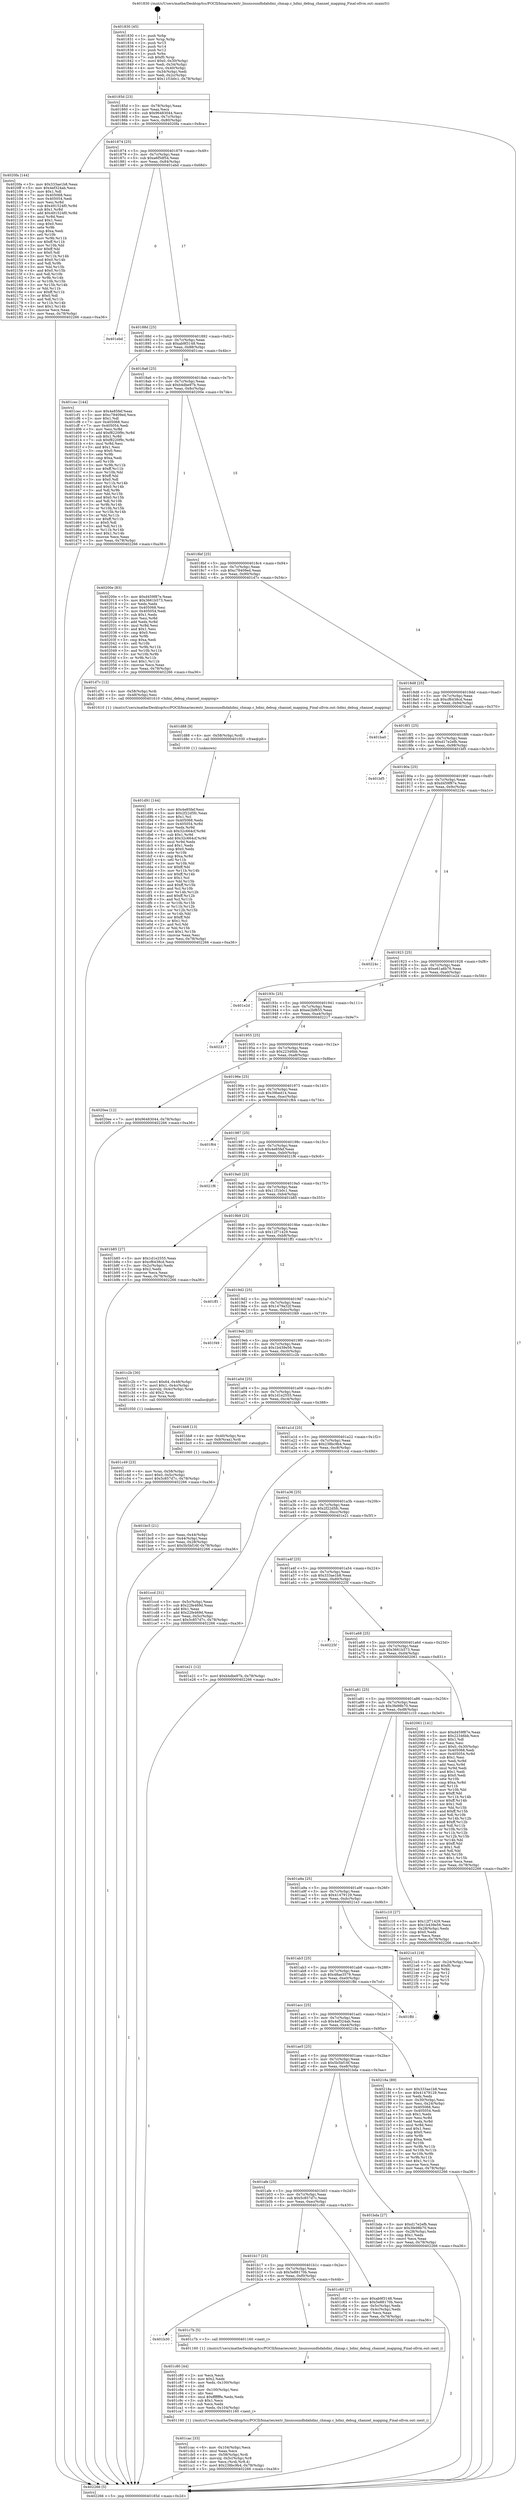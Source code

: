 digraph "0x401830" {
  label = "0x401830 (/mnt/c/Users/mathe/Desktop/tcc/POCII/binaries/extr_linuxsoundhdahdmi_chmap.c_hdmi_debug_channel_mapping_Final-ollvm.out::main(0))"
  labelloc = "t"
  node[shape=record]

  Entry [label="",width=0.3,height=0.3,shape=circle,fillcolor=black,style=filled]
  "0x40185d" [label="{
     0x40185d [23]\l
     | [instrs]\l
     &nbsp;&nbsp;0x40185d \<+3\>: mov -0x78(%rbp),%eax\l
     &nbsp;&nbsp;0x401860 \<+2\>: mov %eax,%ecx\l
     &nbsp;&nbsp;0x401862 \<+6\>: sub $0x96483044,%ecx\l
     &nbsp;&nbsp;0x401868 \<+3\>: mov %eax,-0x7c(%rbp)\l
     &nbsp;&nbsp;0x40186b \<+3\>: mov %ecx,-0x80(%rbp)\l
     &nbsp;&nbsp;0x40186e \<+6\>: je 00000000004020fa \<main+0x8ca\>\l
  }"]
  "0x4020fa" [label="{
     0x4020fa [144]\l
     | [instrs]\l
     &nbsp;&nbsp;0x4020fa \<+5\>: mov $0x333ae1b8,%eax\l
     &nbsp;&nbsp;0x4020ff \<+5\>: mov $0x4ef324ab,%ecx\l
     &nbsp;&nbsp;0x402104 \<+2\>: mov $0x1,%dl\l
     &nbsp;&nbsp;0x402106 \<+7\>: mov 0x405068,%esi\l
     &nbsp;&nbsp;0x40210d \<+7\>: mov 0x405054,%edi\l
     &nbsp;&nbsp;0x402114 \<+3\>: mov %esi,%r8d\l
     &nbsp;&nbsp;0x402117 \<+7\>: sub $0x491524f0,%r8d\l
     &nbsp;&nbsp;0x40211e \<+4\>: sub $0x1,%r8d\l
     &nbsp;&nbsp;0x402122 \<+7\>: add $0x491524f0,%r8d\l
     &nbsp;&nbsp;0x402129 \<+4\>: imul %r8d,%esi\l
     &nbsp;&nbsp;0x40212d \<+3\>: and $0x1,%esi\l
     &nbsp;&nbsp;0x402130 \<+3\>: cmp $0x0,%esi\l
     &nbsp;&nbsp;0x402133 \<+4\>: sete %r9b\l
     &nbsp;&nbsp;0x402137 \<+3\>: cmp $0xa,%edi\l
     &nbsp;&nbsp;0x40213a \<+4\>: setl %r10b\l
     &nbsp;&nbsp;0x40213e \<+3\>: mov %r9b,%r11b\l
     &nbsp;&nbsp;0x402141 \<+4\>: xor $0xff,%r11b\l
     &nbsp;&nbsp;0x402145 \<+3\>: mov %r10b,%bl\l
     &nbsp;&nbsp;0x402148 \<+3\>: xor $0xff,%bl\l
     &nbsp;&nbsp;0x40214b \<+3\>: xor $0x0,%dl\l
     &nbsp;&nbsp;0x40214e \<+3\>: mov %r11b,%r14b\l
     &nbsp;&nbsp;0x402151 \<+4\>: and $0x0,%r14b\l
     &nbsp;&nbsp;0x402155 \<+3\>: and %dl,%r9b\l
     &nbsp;&nbsp;0x402158 \<+3\>: mov %bl,%r15b\l
     &nbsp;&nbsp;0x40215b \<+4\>: and $0x0,%r15b\l
     &nbsp;&nbsp;0x40215f \<+3\>: and %dl,%r10b\l
     &nbsp;&nbsp;0x402162 \<+3\>: or %r9b,%r14b\l
     &nbsp;&nbsp;0x402165 \<+3\>: or %r10b,%r15b\l
     &nbsp;&nbsp;0x402168 \<+3\>: xor %r15b,%r14b\l
     &nbsp;&nbsp;0x40216b \<+3\>: or %bl,%r11b\l
     &nbsp;&nbsp;0x40216e \<+4\>: xor $0xff,%r11b\l
     &nbsp;&nbsp;0x402172 \<+3\>: or $0x0,%dl\l
     &nbsp;&nbsp;0x402175 \<+3\>: and %dl,%r11b\l
     &nbsp;&nbsp;0x402178 \<+3\>: or %r11b,%r14b\l
     &nbsp;&nbsp;0x40217b \<+4\>: test $0x1,%r14b\l
     &nbsp;&nbsp;0x40217f \<+3\>: cmovne %ecx,%eax\l
     &nbsp;&nbsp;0x402182 \<+3\>: mov %eax,-0x78(%rbp)\l
     &nbsp;&nbsp;0x402185 \<+5\>: jmp 0000000000402266 \<main+0xa36\>\l
  }"]
  "0x401874" [label="{
     0x401874 [25]\l
     | [instrs]\l
     &nbsp;&nbsp;0x401874 \<+5\>: jmp 0000000000401879 \<main+0x49\>\l
     &nbsp;&nbsp;0x401879 \<+3\>: mov -0x7c(%rbp),%eax\l
     &nbsp;&nbsp;0x40187c \<+5\>: sub $0xa6f5df54,%eax\l
     &nbsp;&nbsp;0x401881 \<+6\>: mov %eax,-0x84(%rbp)\l
     &nbsp;&nbsp;0x401887 \<+6\>: je 0000000000401ebd \<main+0x68d\>\l
  }"]
  Exit [label="",width=0.3,height=0.3,shape=circle,fillcolor=black,style=filled,peripheries=2]
  "0x401ebd" [label="{
     0x401ebd\l
  }", style=dashed]
  "0x40188d" [label="{
     0x40188d [25]\l
     | [instrs]\l
     &nbsp;&nbsp;0x40188d \<+5\>: jmp 0000000000401892 \<main+0x62\>\l
     &nbsp;&nbsp;0x401892 \<+3\>: mov -0x7c(%rbp),%eax\l
     &nbsp;&nbsp;0x401895 \<+5\>: sub $0xab9f3148,%eax\l
     &nbsp;&nbsp;0x40189a \<+6\>: mov %eax,-0x88(%rbp)\l
     &nbsp;&nbsp;0x4018a0 \<+6\>: je 0000000000401cec \<main+0x4bc\>\l
  }"]
  "0x401d91" [label="{
     0x401d91 [144]\l
     | [instrs]\l
     &nbsp;&nbsp;0x401d91 \<+5\>: mov $0x4e85fef,%esi\l
     &nbsp;&nbsp;0x401d96 \<+5\>: mov $0x2f22d5fc,%eax\l
     &nbsp;&nbsp;0x401d9b \<+2\>: mov $0x1,%cl\l
     &nbsp;&nbsp;0x401d9d \<+7\>: mov 0x405068,%edx\l
     &nbsp;&nbsp;0x401da4 \<+8\>: mov 0x405054,%r8d\l
     &nbsp;&nbsp;0x401dac \<+3\>: mov %edx,%r9d\l
     &nbsp;&nbsp;0x401daf \<+7\>: sub $0x32c664cf,%r9d\l
     &nbsp;&nbsp;0x401db6 \<+4\>: sub $0x1,%r9d\l
     &nbsp;&nbsp;0x401dba \<+7\>: add $0x32c664cf,%r9d\l
     &nbsp;&nbsp;0x401dc1 \<+4\>: imul %r9d,%edx\l
     &nbsp;&nbsp;0x401dc5 \<+3\>: and $0x1,%edx\l
     &nbsp;&nbsp;0x401dc8 \<+3\>: cmp $0x0,%edx\l
     &nbsp;&nbsp;0x401dcb \<+4\>: sete %r10b\l
     &nbsp;&nbsp;0x401dcf \<+4\>: cmp $0xa,%r8d\l
     &nbsp;&nbsp;0x401dd3 \<+4\>: setl %r11b\l
     &nbsp;&nbsp;0x401dd7 \<+3\>: mov %r10b,%bl\l
     &nbsp;&nbsp;0x401dda \<+3\>: xor $0xff,%bl\l
     &nbsp;&nbsp;0x401ddd \<+3\>: mov %r11b,%r14b\l
     &nbsp;&nbsp;0x401de0 \<+4\>: xor $0xff,%r14b\l
     &nbsp;&nbsp;0x401de4 \<+3\>: xor $0x1,%cl\l
     &nbsp;&nbsp;0x401de7 \<+3\>: mov %bl,%r15b\l
     &nbsp;&nbsp;0x401dea \<+4\>: and $0xff,%r15b\l
     &nbsp;&nbsp;0x401dee \<+3\>: and %cl,%r10b\l
     &nbsp;&nbsp;0x401df1 \<+3\>: mov %r14b,%r12b\l
     &nbsp;&nbsp;0x401df4 \<+4\>: and $0xff,%r12b\l
     &nbsp;&nbsp;0x401df8 \<+3\>: and %cl,%r11b\l
     &nbsp;&nbsp;0x401dfb \<+3\>: or %r10b,%r15b\l
     &nbsp;&nbsp;0x401dfe \<+3\>: or %r11b,%r12b\l
     &nbsp;&nbsp;0x401e01 \<+3\>: xor %r12b,%r15b\l
     &nbsp;&nbsp;0x401e04 \<+3\>: or %r14b,%bl\l
     &nbsp;&nbsp;0x401e07 \<+3\>: xor $0xff,%bl\l
     &nbsp;&nbsp;0x401e0a \<+3\>: or $0x1,%cl\l
     &nbsp;&nbsp;0x401e0d \<+2\>: and %cl,%bl\l
     &nbsp;&nbsp;0x401e0f \<+3\>: or %bl,%r15b\l
     &nbsp;&nbsp;0x401e12 \<+4\>: test $0x1,%r15b\l
     &nbsp;&nbsp;0x401e16 \<+3\>: cmovne %eax,%esi\l
     &nbsp;&nbsp;0x401e19 \<+3\>: mov %esi,-0x78(%rbp)\l
     &nbsp;&nbsp;0x401e1c \<+5\>: jmp 0000000000402266 \<main+0xa36\>\l
  }"]
  "0x401cec" [label="{
     0x401cec [144]\l
     | [instrs]\l
     &nbsp;&nbsp;0x401cec \<+5\>: mov $0x4e85fef,%eax\l
     &nbsp;&nbsp;0x401cf1 \<+5\>: mov $0xc78409ed,%ecx\l
     &nbsp;&nbsp;0x401cf6 \<+2\>: mov $0x1,%dl\l
     &nbsp;&nbsp;0x401cf8 \<+7\>: mov 0x405068,%esi\l
     &nbsp;&nbsp;0x401cff \<+7\>: mov 0x405054,%edi\l
     &nbsp;&nbsp;0x401d06 \<+3\>: mov %esi,%r8d\l
     &nbsp;&nbsp;0x401d09 \<+7\>: add $0xf8220f9c,%r8d\l
     &nbsp;&nbsp;0x401d10 \<+4\>: sub $0x1,%r8d\l
     &nbsp;&nbsp;0x401d14 \<+7\>: sub $0xf8220f9c,%r8d\l
     &nbsp;&nbsp;0x401d1b \<+4\>: imul %r8d,%esi\l
     &nbsp;&nbsp;0x401d1f \<+3\>: and $0x1,%esi\l
     &nbsp;&nbsp;0x401d22 \<+3\>: cmp $0x0,%esi\l
     &nbsp;&nbsp;0x401d25 \<+4\>: sete %r9b\l
     &nbsp;&nbsp;0x401d29 \<+3\>: cmp $0xa,%edi\l
     &nbsp;&nbsp;0x401d2c \<+4\>: setl %r10b\l
     &nbsp;&nbsp;0x401d30 \<+3\>: mov %r9b,%r11b\l
     &nbsp;&nbsp;0x401d33 \<+4\>: xor $0xff,%r11b\l
     &nbsp;&nbsp;0x401d37 \<+3\>: mov %r10b,%bl\l
     &nbsp;&nbsp;0x401d3a \<+3\>: xor $0xff,%bl\l
     &nbsp;&nbsp;0x401d3d \<+3\>: xor $0x0,%dl\l
     &nbsp;&nbsp;0x401d40 \<+3\>: mov %r11b,%r14b\l
     &nbsp;&nbsp;0x401d43 \<+4\>: and $0x0,%r14b\l
     &nbsp;&nbsp;0x401d47 \<+3\>: and %dl,%r9b\l
     &nbsp;&nbsp;0x401d4a \<+3\>: mov %bl,%r15b\l
     &nbsp;&nbsp;0x401d4d \<+4\>: and $0x0,%r15b\l
     &nbsp;&nbsp;0x401d51 \<+3\>: and %dl,%r10b\l
     &nbsp;&nbsp;0x401d54 \<+3\>: or %r9b,%r14b\l
     &nbsp;&nbsp;0x401d57 \<+3\>: or %r10b,%r15b\l
     &nbsp;&nbsp;0x401d5a \<+3\>: xor %r15b,%r14b\l
     &nbsp;&nbsp;0x401d5d \<+3\>: or %bl,%r11b\l
     &nbsp;&nbsp;0x401d60 \<+4\>: xor $0xff,%r11b\l
     &nbsp;&nbsp;0x401d64 \<+3\>: or $0x0,%dl\l
     &nbsp;&nbsp;0x401d67 \<+3\>: and %dl,%r11b\l
     &nbsp;&nbsp;0x401d6a \<+3\>: or %r11b,%r14b\l
     &nbsp;&nbsp;0x401d6d \<+4\>: test $0x1,%r14b\l
     &nbsp;&nbsp;0x401d71 \<+3\>: cmovne %ecx,%eax\l
     &nbsp;&nbsp;0x401d74 \<+3\>: mov %eax,-0x78(%rbp)\l
     &nbsp;&nbsp;0x401d77 \<+5\>: jmp 0000000000402266 \<main+0xa36\>\l
  }"]
  "0x4018a6" [label="{
     0x4018a6 [25]\l
     | [instrs]\l
     &nbsp;&nbsp;0x4018a6 \<+5\>: jmp 00000000004018ab \<main+0x7b\>\l
     &nbsp;&nbsp;0x4018ab \<+3\>: mov -0x7c(%rbp),%eax\l
     &nbsp;&nbsp;0x4018ae \<+5\>: sub $0xb4dbe97b,%eax\l
     &nbsp;&nbsp;0x4018b3 \<+6\>: mov %eax,-0x8c(%rbp)\l
     &nbsp;&nbsp;0x4018b9 \<+6\>: je 000000000040200e \<main+0x7de\>\l
  }"]
  "0x401d88" [label="{
     0x401d88 [9]\l
     | [instrs]\l
     &nbsp;&nbsp;0x401d88 \<+4\>: mov -0x58(%rbp),%rdi\l
     &nbsp;&nbsp;0x401d8c \<+5\>: call 0000000000401030 \<free@plt\>\l
     | [calls]\l
     &nbsp;&nbsp;0x401030 \{1\} (unknown)\l
  }"]
  "0x40200e" [label="{
     0x40200e [83]\l
     | [instrs]\l
     &nbsp;&nbsp;0x40200e \<+5\>: mov $0xd459f87e,%eax\l
     &nbsp;&nbsp;0x402013 \<+5\>: mov $0x3661b573,%ecx\l
     &nbsp;&nbsp;0x402018 \<+2\>: xor %edx,%edx\l
     &nbsp;&nbsp;0x40201a \<+7\>: mov 0x405068,%esi\l
     &nbsp;&nbsp;0x402021 \<+7\>: mov 0x405054,%edi\l
     &nbsp;&nbsp;0x402028 \<+3\>: sub $0x1,%edx\l
     &nbsp;&nbsp;0x40202b \<+3\>: mov %esi,%r8d\l
     &nbsp;&nbsp;0x40202e \<+3\>: add %edx,%r8d\l
     &nbsp;&nbsp;0x402031 \<+4\>: imul %r8d,%esi\l
     &nbsp;&nbsp;0x402035 \<+3\>: and $0x1,%esi\l
     &nbsp;&nbsp;0x402038 \<+3\>: cmp $0x0,%esi\l
     &nbsp;&nbsp;0x40203b \<+4\>: sete %r9b\l
     &nbsp;&nbsp;0x40203f \<+3\>: cmp $0xa,%edi\l
     &nbsp;&nbsp;0x402042 \<+4\>: setl %r10b\l
     &nbsp;&nbsp;0x402046 \<+3\>: mov %r9b,%r11b\l
     &nbsp;&nbsp;0x402049 \<+3\>: and %r10b,%r11b\l
     &nbsp;&nbsp;0x40204c \<+3\>: xor %r10b,%r9b\l
     &nbsp;&nbsp;0x40204f \<+3\>: or %r9b,%r11b\l
     &nbsp;&nbsp;0x402052 \<+4\>: test $0x1,%r11b\l
     &nbsp;&nbsp;0x402056 \<+3\>: cmovne %ecx,%eax\l
     &nbsp;&nbsp;0x402059 \<+3\>: mov %eax,-0x78(%rbp)\l
     &nbsp;&nbsp;0x40205c \<+5\>: jmp 0000000000402266 \<main+0xa36\>\l
  }"]
  "0x4018bf" [label="{
     0x4018bf [25]\l
     | [instrs]\l
     &nbsp;&nbsp;0x4018bf \<+5\>: jmp 00000000004018c4 \<main+0x94\>\l
     &nbsp;&nbsp;0x4018c4 \<+3\>: mov -0x7c(%rbp),%eax\l
     &nbsp;&nbsp;0x4018c7 \<+5\>: sub $0xc78409ed,%eax\l
     &nbsp;&nbsp;0x4018cc \<+6\>: mov %eax,-0x90(%rbp)\l
     &nbsp;&nbsp;0x4018d2 \<+6\>: je 0000000000401d7c \<main+0x54c\>\l
  }"]
  "0x401cac" [label="{
     0x401cac [33]\l
     | [instrs]\l
     &nbsp;&nbsp;0x401cac \<+6\>: mov -0x104(%rbp),%ecx\l
     &nbsp;&nbsp;0x401cb2 \<+3\>: imul %eax,%ecx\l
     &nbsp;&nbsp;0x401cb5 \<+4\>: mov -0x58(%rbp),%rdi\l
     &nbsp;&nbsp;0x401cb9 \<+4\>: movslq -0x5c(%rbp),%r8\l
     &nbsp;&nbsp;0x401cbd \<+4\>: mov %ecx,(%rdi,%r8,4)\l
     &nbsp;&nbsp;0x401cc1 \<+7\>: movl $0x238bc9b4,-0x78(%rbp)\l
     &nbsp;&nbsp;0x401cc8 \<+5\>: jmp 0000000000402266 \<main+0xa36\>\l
  }"]
  "0x401d7c" [label="{
     0x401d7c [12]\l
     | [instrs]\l
     &nbsp;&nbsp;0x401d7c \<+4\>: mov -0x58(%rbp),%rdi\l
     &nbsp;&nbsp;0x401d80 \<+3\>: mov -0x48(%rbp),%esi\l
     &nbsp;&nbsp;0x401d83 \<+5\>: call 0000000000401610 \<hdmi_debug_channel_mapping\>\l
     | [calls]\l
     &nbsp;&nbsp;0x401610 \{1\} (/mnt/c/Users/mathe/Desktop/tcc/POCII/binaries/extr_linuxsoundhdahdmi_chmap.c_hdmi_debug_channel_mapping_Final-ollvm.out::hdmi_debug_channel_mapping)\l
  }"]
  "0x4018d8" [label="{
     0x4018d8 [25]\l
     | [instrs]\l
     &nbsp;&nbsp;0x4018d8 \<+5\>: jmp 00000000004018dd \<main+0xad\>\l
     &nbsp;&nbsp;0x4018dd \<+3\>: mov -0x7c(%rbp),%eax\l
     &nbsp;&nbsp;0x4018e0 \<+5\>: sub $0xcf6438cd,%eax\l
     &nbsp;&nbsp;0x4018e5 \<+6\>: mov %eax,-0x94(%rbp)\l
     &nbsp;&nbsp;0x4018eb \<+6\>: je 0000000000401ba0 \<main+0x370\>\l
  }"]
  "0x401c80" [label="{
     0x401c80 [44]\l
     | [instrs]\l
     &nbsp;&nbsp;0x401c80 \<+2\>: xor %ecx,%ecx\l
     &nbsp;&nbsp;0x401c82 \<+5\>: mov $0x2,%edx\l
     &nbsp;&nbsp;0x401c87 \<+6\>: mov %edx,-0x100(%rbp)\l
     &nbsp;&nbsp;0x401c8d \<+1\>: cltd\l
     &nbsp;&nbsp;0x401c8e \<+6\>: mov -0x100(%rbp),%esi\l
     &nbsp;&nbsp;0x401c94 \<+2\>: idiv %esi\l
     &nbsp;&nbsp;0x401c96 \<+6\>: imul $0xfffffffe,%edx,%edx\l
     &nbsp;&nbsp;0x401c9c \<+3\>: sub $0x1,%ecx\l
     &nbsp;&nbsp;0x401c9f \<+2\>: sub %ecx,%edx\l
     &nbsp;&nbsp;0x401ca1 \<+6\>: mov %edx,-0x104(%rbp)\l
     &nbsp;&nbsp;0x401ca7 \<+5\>: call 0000000000401160 \<next_i\>\l
     | [calls]\l
     &nbsp;&nbsp;0x401160 \{1\} (/mnt/c/Users/mathe/Desktop/tcc/POCII/binaries/extr_linuxsoundhdahdmi_chmap.c_hdmi_debug_channel_mapping_Final-ollvm.out::next_i)\l
  }"]
  "0x401ba0" [label="{
     0x401ba0\l
  }", style=dashed]
  "0x4018f1" [label="{
     0x4018f1 [25]\l
     | [instrs]\l
     &nbsp;&nbsp;0x4018f1 \<+5\>: jmp 00000000004018f6 \<main+0xc6\>\l
     &nbsp;&nbsp;0x4018f6 \<+3\>: mov -0x7c(%rbp),%eax\l
     &nbsp;&nbsp;0x4018f9 \<+5\>: sub $0xd17e2efb,%eax\l
     &nbsp;&nbsp;0x4018fe \<+6\>: mov %eax,-0x98(%rbp)\l
     &nbsp;&nbsp;0x401904 \<+6\>: je 0000000000401bf5 \<main+0x3c5\>\l
  }"]
  "0x401b30" [label="{
     0x401b30\l
  }", style=dashed]
  "0x401bf5" [label="{
     0x401bf5\l
  }", style=dashed]
  "0x40190a" [label="{
     0x40190a [25]\l
     | [instrs]\l
     &nbsp;&nbsp;0x40190a \<+5\>: jmp 000000000040190f \<main+0xdf\>\l
     &nbsp;&nbsp;0x40190f \<+3\>: mov -0x7c(%rbp),%eax\l
     &nbsp;&nbsp;0x401912 \<+5\>: sub $0xd459f87e,%eax\l
     &nbsp;&nbsp;0x401917 \<+6\>: mov %eax,-0x9c(%rbp)\l
     &nbsp;&nbsp;0x40191d \<+6\>: je 000000000040224c \<main+0xa1c\>\l
  }"]
  "0x401c7b" [label="{
     0x401c7b [5]\l
     | [instrs]\l
     &nbsp;&nbsp;0x401c7b \<+5\>: call 0000000000401160 \<next_i\>\l
     | [calls]\l
     &nbsp;&nbsp;0x401160 \{1\} (/mnt/c/Users/mathe/Desktop/tcc/POCII/binaries/extr_linuxsoundhdahdmi_chmap.c_hdmi_debug_channel_mapping_Final-ollvm.out::next_i)\l
  }"]
  "0x40224c" [label="{
     0x40224c\l
  }", style=dashed]
  "0x401923" [label="{
     0x401923 [25]\l
     | [instrs]\l
     &nbsp;&nbsp;0x401923 \<+5\>: jmp 0000000000401928 \<main+0xf8\>\l
     &nbsp;&nbsp;0x401928 \<+3\>: mov -0x7c(%rbp),%eax\l
     &nbsp;&nbsp;0x40192b \<+5\>: sub $0xe61a6b76,%eax\l
     &nbsp;&nbsp;0x401930 \<+6\>: mov %eax,-0xa0(%rbp)\l
     &nbsp;&nbsp;0x401936 \<+6\>: je 0000000000401e2d \<main+0x5fd\>\l
  }"]
  "0x401b17" [label="{
     0x401b17 [25]\l
     | [instrs]\l
     &nbsp;&nbsp;0x401b17 \<+5\>: jmp 0000000000401b1c \<main+0x2ec\>\l
     &nbsp;&nbsp;0x401b1c \<+3\>: mov -0x7c(%rbp),%eax\l
     &nbsp;&nbsp;0x401b1f \<+5\>: sub $0x5e88170b,%eax\l
     &nbsp;&nbsp;0x401b24 \<+6\>: mov %eax,-0xf0(%rbp)\l
     &nbsp;&nbsp;0x401b2a \<+6\>: je 0000000000401c7b \<main+0x44b\>\l
  }"]
  "0x401e2d" [label="{
     0x401e2d\l
  }", style=dashed]
  "0x40193c" [label="{
     0x40193c [25]\l
     | [instrs]\l
     &nbsp;&nbsp;0x40193c \<+5\>: jmp 0000000000401941 \<main+0x111\>\l
     &nbsp;&nbsp;0x401941 \<+3\>: mov -0x7c(%rbp),%eax\l
     &nbsp;&nbsp;0x401944 \<+5\>: sub $0xee2bf655,%eax\l
     &nbsp;&nbsp;0x401949 \<+6\>: mov %eax,-0xa4(%rbp)\l
     &nbsp;&nbsp;0x40194f \<+6\>: je 0000000000402217 \<main+0x9e7\>\l
  }"]
  "0x401c60" [label="{
     0x401c60 [27]\l
     | [instrs]\l
     &nbsp;&nbsp;0x401c60 \<+5\>: mov $0xab9f3148,%eax\l
     &nbsp;&nbsp;0x401c65 \<+5\>: mov $0x5e88170b,%ecx\l
     &nbsp;&nbsp;0x401c6a \<+3\>: mov -0x5c(%rbp),%edx\l
     &nbsp;&nbsp;0x401c6d \<+3\>: cmp -0x4c(%rbp),%edx\l
     &nbsp;&nbsp;0x401c70 \<+3\>: cmovl %ecx,%eax\l
     &nbsp;&nbsp;0x401c73 \<+3\>: mov %eax,-0x78(%rbp)\l
     &nbsp;&nbsp;0x401c76 \<+5\>: jmp 0000000000402266 \<main+0xa36\>\l
  }"]
  "0x402217" [label="{
     0x402217\l
  }", style=dashed]
  "0x401955" [label="{
     0x401955 [25]\l
     | [instrs]\l
     &nbsp;&nbsp;0x401955 \<+5\>: jmp 000000000040195a \<main+0x12a\>\l
     &nbsp;&nbsp;0x40195a \<+3\>: mov -0x7c(%rbp),%eax\l
     &nbsp;&nbsp;0x40195d \<+5\>: sub $0x22346bb,%eax\l
     &nbsp;&nbsp;0x401962 \<+6\>: mov %eax,-0xa8(%rbp)\l
     &nbsp;&nbsp;0x401968 \<+6\>: je 00000000004020ee \<main+0x8be\>\l
  }"]
  "0x401c49" [label="{
     0x401c49 [23]\l
     | [instrs]\l
     &nbsp;&nbsp;0x401c49 \<+4\>: mov %rax,-0x58(%rbp)\l
     &nbsp;&nbsp;0x401c4d \<+7\>: movl $0x0,-0x5c(%rbp)\l
     &nbsp;&nbsp;0x401c54 \<+7\>: movl $0x5c857d7c,-0x78(%rbp)\l
     &nbsp;&nbsp;0x401c5b \<+5\>: jmp 0000000000402266 \<main+0xa36\>\l
  }"]
  "0x4020ee" [label="{
     0x4020ee [12]\l
     | [instrs]\l
     &nbsp;&nbsp;0x4020ee \<+7\>: movl $0x96483044,-0x78(%rbp)\l
     &nbsp;&nbsp;0x4020f5 \<+5\>: jmp 0000000000402266 \<main+0xa36\>\l
  }"]
  "0x40196e" [label="{
     0x40196e [25]\l
     | [instrs]\l
     &nbsp;&nbsp;0x40196e \<+5\>: jmp 0000000000401973 \<main+0x143\>\l
     &nbsp;&nbsp;0x401973 \<+3\>: mov -0x7c(%rbp),%eax\l
     &nbsp;&nbsp;0x401976 \<+5\>: sub $0x39bed14,%eax\l
     &nbsp;&nbsp;0x40197b \<+6\>: mov %eax,-0xac(%rbp)\l
     &nbsp;&nbsp;0x401981 \<+6\>: je 0000000000401f64 \<main+0x734\>\l
  }"]
  "0x401afe" [label="{
     0x401afe [25]\l
     | [instrs]\l
     &nbsp;&nbsp;0x401afe \<+5\>: jmp 0000000000401b03 \<main+0x2d3\>\l
     &nbsp;&nbsp;0x401b03 \<+3\>: mov -0x7c(%rbp),%eax\l
     &nbsp;&nbsp;0x401b06 \<+5\>: sub $0x5c857d7c,%eax\l
     &nbsp;&nbsp;0x401b0b \<+6\>: mov %eax,-0xec(%rbp)\l
     &nbsp;&nbsp;0x401b11 \<+6\>: je 0000000000401c60 \<main+0x430\>\l
  }"]
  "0x401f64" [label="{
     0x401f64\l
  }", style=dashed]
  "0x401987" [label="{
     0x401987 [25]\l
     | [instrs]\l
     &nbsp;&nbsp;0x401987 \<+5\>: jmp 000000000040198c \<main+0x15c\>\l
     &nbsp;&nbsp;0x40198c \<+3\>: mov -0x7c(%rbp),%eax\l
     &nbsp;&nbsp;0x40198f \<+5\>: sub $0x4e85fef,%eax\l
     &nbsp;&nbsp;0x401994 \<+6\>: mov %eax,-0xb0(%rbp)\l
     &nbsp;&nbsp;0x40199a \<+6\>: je 00000000004021f6 \<main+0x9c6\>\l
  }"]
  "0x401bda" [label="{
     0x401bda [27]\l
     | [instrs]\l
     &nbsp;&nbsp;0x401bda \<+5\>: mov $0xd17e2efb,%eax\l
     &nbsp;&nbsp;0x401bdf \<+5\>: mov $0x3fe98b70,%ecx\l
     &nbsp;&nbsp;0x401be4 \<+3\>: mov -0x28(%rbp),%edx\l
     &nbsp;&nbsp;0x401be7 \<+3\>: cmp $0x1,%edx\l
     &nbsp;&nbsp;0x401bea \<+3\>: cmovl %ecx,%eax\l
     &nbsp;&nbsp;0x401bed \<+3\>: mov %eax,-0x78(%rbp)\l
     &nbsp;&nbsp;0x401bf0 \<+5\>: jmp 0000000000402266 \<main+0xa36\>\l
  }"]
  "0x4021f6" [label="{
     0x4021f6\l
  }", style=dashed]
  "0x4019a0" [label="{
     0x4019a0 [25]\l
     | [instrs]\l
     &nbsp;&nbsp;0x4019a0 \<+5\>: jmp 00000000004019a5 \<main+0x175\>\l
     &nbsp;&nbsp;0x4019a5 \<+3\>: mov -0x7c(%rbp),%eax\l
     &nbsp;&nbsp;0x4019a8 \<+5\>: sub $0x11f1b0c1,%eax\l
     &nbsp;&nbsp;0x4019ad \<+6\>: mov %eax,-0xb4(%rbp)\l
     &nbsp;&nbsp;0x4019b3 \<+6\>: je 0000000000401b85 \<main+0x355\>\l
  }"]
  "0x401ae5" [label="{
     0x401ae5 [25]\l
     | [instrs]\l
     &nbsp;&nbsp;0x401ae5 \<+5\>: jmp 0000000000401aea \<main+0x2ba\>\l
     &nbsp;&nbsp;0x401aea \<+3\>: mov -0x7c(%rbp),%eax\l
     &nbsp;&nbsp;0x401aed \<+5\>: sub $0x5b5bf16f,%eax\l
     &nbsp;&nbsp;0x401af2 \<+6\>: mov %eax,-0xe8(%rbp)\l
     &nbsp;&nbsp;0x401af8 \<+6\>: je 0000000000401bda \<main+0x3aa\>\l
  }"]
  "0x401b85" [label="{
     0x401b85 [27]\l
     | [instrs]\l
     &nbsp;&nbsp;0x401b85 \<+5\>: mov $0x1d1e2555,%eax\l
     &nbsp;&nbsp;0x401b8a \<+5\>: mov $0xcf6438cd,%ecx\l
     &nbsp;&nbsp;0x401b8f \<+3\>: mov -0x2c(%rbp),%edx\l
     &nbsp;&nbsp;0x401b92 \<+3\>: cmp $0x2,%edx\l
     &nbsp;&nbsp;0x401b95 \<+3\>: cmovne %ecx,%eax\l
     &nbsp;&nbsp;0x401b98 \<+3\>: mov %eax,-0x78(%rbp)\l
     &nbsp;&nbsp;0x401b9b \<+5\>: jmp 0000000000402266 \<main+0xa36\>\l
  }"]
  "0x4019b9" [label="{
     0x4019b9 [25]\l
     | [instrs]\l
     &nbsp;&nbsp;0x4019b9 \<+5\>: jmp 00000000004019be \<main+0x18e\>\l
     &nbsp;&nbsp;0x4019be \<+3\>: mov -0x7c(%rbp),%eax\l
     &nbsp;&nbsp;0x4019c1 \<+5\>: sub $0x12f71429,%eax\l
     &nbsp;&nbsp;0x4019c6 \<+6\>: mov %eax,-0xb8(%rbp)\l
     &nbsp;&nbsp;0x4019cc \<+6\>: je 0000000000401ff1 \<main+0x7c1\>\l
  }"]
  "0x402266" [label="{
     0x402266 [5]\l
     | [instrs]\l
     &nbsp;&nbsp;0x402266 \<+5\>: jmp 000000000040185d \<main+0x2d\>\l
  }"]
  "0x401830" [label="{
     0x401830 [45]\l
     | [instrs]\l
     &nbsp;&nbsp;0x401830 \<+1\>: push %rbp\l
     &nbsp;&nbsp;0x401831 \<+3\>: mov %rsp,%rbp\l
     &nbsp;&nbsp;0x401834 \<+2\>: push %r15\l
     &nbsp;&nbsp;0x401836 \<+2\>: push %r14\l
     &nbsp;&nbsp;0x401838 \<+2\>: push %r12\l
     &nbsp;&nbsp;0x40183a \<+1\>: push %rbx\l
     &nbsp;&nbsp;0x40183b \<+7\>: sub $0xf0,%rsp\l
     &nbsp;&nbsp;0x401842 \<+7\>: movl $0x0,-0x30(%rbp)\l
     &nbsp;&nbsp;0x401849 \<+3\>: mov %edi,-0x34(%rbp)\l
     &nbsp;&nbsp;0x40184c \<+4\>: mov %rsi,-0x40(%rbp)\l
     &nbsp;&nbsp;0x401850 \<+3\>: mov -0x34(%rbp),%edi\l
     &nbsp;&nbsp;0x401853 \<+3\>: mov %edi,-0x2c(%rbp)\l
     &nbsp;&nbsp;0x401856 \<+7\>: movl $0x11f1b0c1,-0x78(%rbp)\l
  }"]
  "0x40218a" [label="{
     0x40218a [89]\l
     | [instrs]\l
     &nbsp;&nbsp;0x40218a \<+5\>: mov $0x333ae1b8,%eax\l
     &nbsp;&nbsp;0x40218f \<+5\>: mov $0x41479129,%ecx\l
     &nbsp;&nbsp;0x402194 \<+2\>: xor %edx,%edx\l
     &nbsp;&nbsp;0x402196 \<+3\>: mov -0x30(%rbp),%esi\l
     &nbsp;&nbsp;0x402199 \<+3\>: mov %esi,-0x24(%rbp)\l
     &nbsp;&nbsp;0x40219c \<+7\>: mov 0x405068,%esi\l
     &nbsp;&nbsp;0x4021a3 \<+7\>: mov 0x405054,%edi\l
     &nbsp;&nbsp;0x4021aa \<+3\>: sub $0x1,%edx\l
     &nbsp;&nbsp;0x4021ad \<+3\>: mov %esi,%r8d\l
     &nbsp;&nbsp;0x4021b0 \<+3\>: add %edx,%r8d\l
     &nbsp;&nbsp;0x4021b3 \<+4\>: imul %r8d,%esi\l
     &nbsp;&nbsp;0x4021b7 \<+3\>: and $0x1,%esi\l
     &nbsp;&nbsp;0x4021ba \<+3\>: cmp $0x0,%esi\l
     &nbsp;&nbsp;0x4021bd \<+4\>: sete %r9b\l
     &nbsp;&nbsp;0x4021c1 \<+3\>: cmp $0xa,%edi\l
     &nbsp;&nbsp;0x4021c4 \<+4\>: setl %r10b\l
     &nbsp;&nbsp;0x4021c8 \<+3\>: mov %r9b,%r11b\l
     &nbsp;&nbsp;0x4021cb \<+3\>: and %r10b,%r11b\l
     &nbsp;&nbsp;0x4021ce \<+3\>: xor %r10b,%r9b\l
     &nbsp;&nbsp;0x4021d1 \<+3\>: or %r9b,%r11b\l
     &nbsp;&nbsp;0x4021d4 \<+4\>: test $0x1,%r11b\l
     &nbsp;&nbsp;0x4021d8 \<+3\>: cmovne %ecx,%eax\l
     &nbsp;&nbsp;0x4021db \<+3\>: mov %eax,-0x78(%rbp)\l
     &nbsp;&nbsp;0x4021de \<+5\>: jmp 0000000000402266 \<main+0xa36\>\l
  }"]
  "0x401ff1" [label="{
     0x401ff1\l
  }", style=dashed]
  "0x4019d2" [label="{
     0x4019d2 [25]\l
     | [instrs]\l
     &nbsp;&nbsp;0x4019d2 \<+5\>: jmp 00000000004019d7 \<main+0x1a7\>\l
     &nbsp;&nbsp;0x4019d7 \<+3\>: mov -0x7c(%rbp),%eax\l
     &nbsp;&nbsp;0x4019da \<+5\>: sub $0x1479a32f,%eax\l
     &nbsp;&nbsp;0x4019df \<+6\>: mov %eax,-0xbc(%rbp)\l
     &nbsp;&nbsp;0x4019e5 \<+6\>: je 0000000000401f49 \<main+0x719\>\l
  }"]
  "0x401acc" [label="{
     0x401acc [25]\l
     | [instrs]\l
     &nbsp;&nbsp;0x401acc \<+5\>: jmp 0000000000401ad1 \<main+0x2a1\>\l
     &nbsp;&nbsp;0x401ad1 \<+3\>: mov -0x7c(%rbp),%eax\l
     &nbsp;&nbsp;0x401ad4 \<+5\>: sub $0x4ef324ab,%eax\l
     &nbsp;&nbsp;0x401ad9 \<+6\>: mov %eax,-0xe4(%rbp)\l
     &nbsp;&nbsp;0x401adf \<+6\>: je 000000000040218a \<main+0x95a\>\l
  }"]
  "0x401f49" [label="{
     0x401f49\l
  }", style=dashed]
  "0x4019eb" [label="{
     0x4019eb [25]\l
     | [instrs]\l
     &nbsp;&nbsp;0x4019eb \<+5\>: jmp 00000000004019f0 \<main+0x1c0\>\l
     &nbsp;&nbsp;0x4019f0 \<+3\>: mov -0x7c(%rbp),%eax\l
     &nbsp;&nbsp;0x4019f3 \<+5\>: sub $0x1b439e56,%eax\l
     &nbsp;&nbsp;0x4019f8 \<+6\>: mov %eax,-0xc0(%rbp)\l
     &nbsp;&nbsp;0x4019fe \<+6\>: je 0000000000401c2b \<main+0x3fb\>\l
  }"]
  "0x401ffd" [label="{
     0x401ffd\l
  }", style=dashed]
  "0x401c2b" [label="{
     0x401c2b [30]\l
     | [instrs]\l
     &nbsp;&nbsp;0x401c2b \<+7\>: movl $0x64,-0x48(%rbp)\l
     &nbsp;&nbsp;0x401c32 \<+7\>: movl $0x1,-0x4c(%rbp)\l
     &nbsp;&nbsp;0x401c39 \<+4\>: movslq -0x4c(%rbp),%rax\l
     &nbsp;&nbsp;0x401c3d \<+4\>: shl $0x2,%rax\l
     &nbsp;&nbsp;0x401c41 \<+3\>: mov %rax,%rdi\l
     &nbsp;&nbsp;0x401c44 \<+5\>: call 0000000000401050 \<malloc@plt\>\l
     | [calls]\l
     &nbsp;&nbsp;0x401050 \{1\} (unknown)\l
  }"]
  "0x401a04" [label="{
     0x401a04 [25]\l
     | [instrs]\l
     &nbsp;&nbsp;0x401a04 \<+5\>: jmp 0000000000401a09 \<main+0x1d9\>\l
     &nbsp;&nbsp;0x401a09 \<+3\>: mov -0x7c(%rbp),%eax\l
     &nbsp;&nbsp;0x401a0c \<+5\>: sub $0x1d1e2555,%eax\l
     &nbsp;&nbsp;0x401a11 \<+6\>: mov %eax,-0xc4(%rbp)\l
     &nbsp;&nbsp;0x401a17 \<+6\>: je 0000000000401bb8 \<main+0x388\>\l
  }"]
  "0x401ab3" [label="{
     0x401ab3 [25]\l
     | [instrs]\l
     &nbsp;&nbsp;0x401ab3 \<+5\>: jmp 0000000000401ab8 \<main+0x288\>\l
     &nbsp;&nbsp;0x401ab8 \<+3\>: mov -0x7c(%rbp),%eax\l
     &nbsp;&nbsp;0x401abb \<+5\>: sub $0x48ae3579,%eax\l
     &nbsp;&nbsp;0x401ac0 \<+6\>: mov %eax,-0xe0(%rbp)\l
     &nbsp;&nbsp;0x401ac6 \<+6\>: je 0000000000401ffd \<main+0x7cd\>\l
  }"]
  "0x401bb8" [label="{
     0x401bb8 [13]\l
     | [instrs]\l
     &nbsp;&nbsp;0x401bb8 \<+4\>: mov -0x40(%rbp),%rax\l
     &nbsp;&nbsp;0x401bbc \<+4\>: mov 0x8(%rax),%rdi\l
     &nbsp;&nbsp;0x401bc0 \<+5\>: call 0000000000401060 \<atoi@plt\>\l
     | [calls]\l
     &nbsp;&nbsp;0x401060 \{1\} (unknown)\l
  }"]
  "0x401a1d" [label="{
     0x401a1d [25]\l
     | [instrs]\l
     &nbsp;&nbsp;0x401a1d \<+5\>: jmp 0000000000401a22 \<main+0x1f2\>\l
     &nbsp;&nbsp;0x401a22 \<+3\>: mov -0x7c(%rbp),%eax\l
     &nbsp;&nbsp;0x401a25 \<+5\>: sub $0x238bc9b4,%eax\l
     &nbsp;&nbsp;0x401a2a \<+6\>: mov %eax,-0xc8(%rbp)\l
     &nbsp;&nbsp;0x401a30 \<+6\>: je 0000000000401ccd \<main+0x49d\>\l
  }"]
  "0x401bc5" [label="{
     0x401bc5 [21]\l
     | [instrs]\l
     &nbsp;&nbsp;0x401bc5 \<+3\>: mov %eax,-0x44(%rbp)\l
     &nbsp;&nbsp;0x401bc8 \<+3\>: mov -0x44(%rbp),%eax\l
     &nbsp;&nbsp;0x401bcb \<+3\>: mov %eax,-0x28(%rbp)\l
     &nbsp;&nbsp;0x401bce \<+7\>: movl $0x5b5bf16f,-0x78(%rbp)\l
     &nbsp;&nbsp;0x401bd5 \<+5\>: jmp 0000000000402266 \<main+0xa36\>\l
  }"]
  "0x4021e3" [label="{
     0x4021e3 [19]\l
     | [instrs]\l
     &nbsp;&nbsp;0x4021e3 \<+3\>: mov -0x24(%rbp),%eax\l
     &nbsp;&nbsp;0x4021e6 \<+7\>: add $0xf0,%rsp\l
     &nbsp;&nbsp;0x4021ed \<+1\>: pop %rbx\l
     &nbsp;&nbsp;0x4021ee \<+2\>: pop %r12\l
     &nbsp;&nbsp;0x4021f0 \<+2\>: pop %r14\l
     &nbsp;&nbsp;0x4021f2 \<+2\>: pop %r15\l
     &nbsp;&nbsp;0x4021f4 \<+1\>: pop %rbp\l
     &nbsp;&nbsp;0x4021f5 \<+1\>: ret\l
  }"]
  "0x401ccd" [label="{
     0x401ccd [31]\l
     | [instrs]\l
     &nbsp;&nbsp;0x401ccd \<+3\>: mov -0x5c(%rbp),%eax\l
     &nbsp;&nbsp;0x401cd0 \<+5\>: sub $0x22fe469d,%eax\l
     &nbsp;&nbsp;0x401cd5 \<+3\>: add $0x1,%eax\l
     &nbsp;&nbsp;0x401cd8 \<+5\>: add $0x22fe469d,%eax\l
     &nbsp;&nbsp;0x401cdd \<+3\>: mov %eax,-0x5c(%rbp)\l
     &nbsp;&nbsp;0x401ce0 \<+7\>: movl $0x5c857d7c,-0x78(%rbp)\l
     &nbsp;&nbsp;0x401ce7 \<+5\>: jmp 0000000000402266 \<main+0xa36\>\l
  }"]
  "0x401a36" [label="{
     0x401a36 [25]\l
     | [instrs]\l
     &nbsp;&nbsp;0x401a36 \<+5\>: jmp 0000000000401a3b \<main+0x20b\>\l
     &nbsp;&nbsp;0x401a3b \<+3\>: mov -0x7c(%rbp),%eax\l
     &nbsp;&nbsp;0x401a3e \<+5\>: sub $0x2f22d5fc,%eax\l
     &nbsp;&nbsp;0x401a43 \<+6\>: mov %eax,-0xcc(%rbp)\l
     &nbsp;&nbsp;0x401a49 \<+6\>: je 0000000000401e21 \<main+0x5f1\>\l
  }"]
  "0x401a9a" [label="{
     0x401a9a [25]\l
     | [instrs]\l
     &nbsp;&nbsp;0x401a9a \<+5\>: jmp 0000000000401a9f \<main+0x26f\>\l
     &nbsp;&nbsp;0x401a9f \<+3\>: mov -0x7c(%rbp),%eax\l
     &nbsp;&nbsp;0x401aa2 \<+5\>: sub $0x41479129,%eax\l
     &nbsp;&nbsp;0x401aa7 \<+6\>: mov %eax,-0xdc(%rbp)\l
     &nbsp;&nbsp;0x401aad \<+6\>: je 00000000004021e3 \<main+0x9b3\>\l
  }"]
  "0x401e21" [label="{
     0x401e21 [12]\l
     | [instrs]\l
     &nbsp;&nbsp;0x401e21 \<+7\>: movl $0xb4dbe97b,-0x78(%rbp)\l
     &nbsp;&nbsp;0x401e28 \<+5\>: jmp 0000000000402266 \<main+0xa36\>\l
  }"]
  "0x401a4f" [label="{
     0x401a4f [25]\l
     | [instrs]\l
     &nbsp;&nbsp;0x401a4f \<+5\>: jmp 0000000000401a54 \<main+0x224\>\l
     &nbsp;&nbsp;0x401a54 \<+3\>: mov -0x7c(%rbp),%eax\l
     &nbsp;&nbsp;0x401a57 \<+5\>: sub $0x333ae1b8,%eax\l
     &nbsp;&nbsp;0x401a5c \<+6\>: mov %eax,-0xd0(%rbp)\l
     &nbsp;&nbsp;0x401a62 \<+6\>: je 000000000040225f \<main+0xa2f\>\l
  }"]
  "0x401c10" [label="{
     0x401c10 [27]\l
     | [instrs]\l
     &nbsp;&nbsp;0x401c10 \<+5\>: mov $0x12f71429,%eax\l
     &nbsp;&nbsp;0x401c15 \<+5\>: mov $0x1b439e56,%ecx\l
     &nbsp;&nbsp;0x401c1a \<+3\>: mov -0x28(%rbp),%edx\l
     &nbsp;&nbsp;0x401c1d \<+3\>: cmp $0x0,%edx\l
     &nbsp;&nbsp;0x401c20 \<+3\>: cmove %ecx,%eax\l
     &nbsp;&nbsp;0x401c23 \<+3\>: mov %eax,-0x78(%rbp)\l
     &nbsp;&nbsp;0x401c26 \<+5\>: jmp 0000000000402266 \<main+0xa36\>\l
  }"]
  "0x40225f" [label="{
     0x40225f\l
  }", style=dashed]
  "0x401a68" [label="{
     0x401a68 [25]\l
     | [instrs]\l
     &nbsp;&nbsp;0x401a68 \<+5\>: jmp 0000000000401a6d \<main+0x23d\>\l
     &nbsp;&nbsp;0x401a6d \<+3\>: mov -0x7c(%rbp),%eax\l
     &nbsp;&nbsp;0x401a70 \<+5\>: sub $0x3661b573,%eax\l
     &nbsp;&nbsp;0x401a75 \<+6\>: mov %eax,-0xd4(%rbp)\l
     &nbsp;&nbsp;0x401a7b \<+6\>: je 0000000000402061 \<main+0x831\>\l
  }"]
  "0x401a81" [label="{
     0x401a81 [25]\l
     | [instrs]\l
     &nbsp;&nbsp;0x401a81 \<+5\>: jmp 0000000000401a86 \<main+0x256\>\l
     &nbsp;&nbsp;0x401a86 \<+3\>: mov -0x7c(%rbp),%eax\l
     &nbsp;&nbsp;0x401a89 \<+5\>: sub $0x3fe98b70,%eax\l
     &nbsp;&nbsp;0x401a8e \<+6\>: mov %eax,-0xd8(%rbp)\l
     &nbsp;&nbsp;0x401a94 \<+6\>: je 0000000000401c10 \<main+0x3e0\>\l
  }"]
  "0x402061" [label="{
     0x402061 [141]\l
     | [instrs]\l
     &nbsp;&nbsp;0x402061 \<+5\>: mov $0xd459f87e,%eax\l
     &nbsp;&nbsp;0x402066 \<+5\>: mov $0x22346bb,%ecx\l
     &nbsp;&nbsp;0x40206b \<+2\>: mov $0x1,%dl\l
     &nbsp;&nbsp;0x40206d \<+2\>: xor %esi,%esi\l
     &nbsp;&nbsp;0x40206f \<+7\>: movl $0x0,-0x30(%rbp)\l
     &nbsp;&nbsp;0x402076 \<+7\>: mov 0x405068,%edi\l
     &nbsp;&nbsp;0x40207d \<+8\>: mov 0x405054,%r8d\l
     &nbsp;&nbsp;0x402085 \<+3\>: sub $0x1,%esi\l
     &nbsp;&nbsp;0x402088 \<+3\>: mov %edi,%r9d\l
     &nbsp;&nbsp;0x40208b \<+3\>: add %esi,%r9d\l
     &nbsp;&nbsp;0x40208e \<+4\>: imul %r9d,%edi\l
     &nbsp;&nbsp;0x402092 \<+3\>: and $0x1,%edi\l
     &nbsp;&nbsp;0x402095 \<+3\>: cmp $0x0,%edi\l
     &nbsp;&nbsp;0x402098 \<+4\>: sete %r10b\l
     &nbsp;&nbsp;0x40209c \<+4\>: cmp $0xa,%r8d\l
     &nbsp;&nbsp;0x4020a0 \<+4\>: setl %r11b\l
     &nbsp;&nbsp;0x4020a4 \<+3\>: mov %r10b,%bl\l
     &nbsp;&nbsp;0x4020a7 \<+3\>: xor $0xff,%bl\l
     &nbsp;&nbsp;0x4020aa \<+3\>: mov %r11b,%r14b\l
     &nbsp;&nbsp;0x4020ad \<+4\>: xor $0xff,%r14b\l
     &nbsp;&nbsp;0x4020b1 \<+3\>: xor $0x1,%dl\l
     &nbsp;&nbsp;0x4020b4 \<+3\>: mov %bl,%r15b\l
     &nbsp;&nbsp;0x4020b7 \<+4\>: and $0xff,%r15b\l
     &nbsp;&nbsp;0x4020bb \<+3\>: and %dl,%r10b\l
     &nbsp;&nbsp;0x4020be \<+3\>: mov %r14b,%r12b\l
     &nbsp;&nbsp;0x4020c1 \<+4\>: and $0xff,%r12b\l
     &nbsp;&nbsp;0x4020c5 \<+3\>: and %dl,%r11b\l
     &nbsp;&nbsp;0x4020c8 \<+3\>: or %r10b,%r15b\l
     &nbsp;&nbsp;0x4020cb \<+3\>: or %r11b,%r12b\l
     &nbsp;&nbsp;0x4020ce \<+3\>: xor %r12b,%r15b\l
     &nbsp;&nbsp;0x4020d1 \<+3\>: or %r14b,%bl\l
     &nbsp;&nbsp;0x4020d4 \<+3\>: xor $0xff,%bl\l
     &nbsp;&nbsp;0x4020d7 \<+3\>: or $0x1,%dl\l
     &nbsp;&nbsp;0x4020da \<+2\>: and %dl,%bl\l
     &nbsp;&nbsp;0x4020dc \<+3\>: or %bl,%r15b\l
     &nbsp;&nbsp;0x4020df \<+4\>: test $0x1,%r15b\l
     &nbsp;&nbsp;0x4020e3 \<+3\>: cmovne %ecx,%eax\l
     &nbsp;&nbsp;0x4020e6 \<+3\>: mov %eax,-0x78(%rbp)\l
     &nbsp;&nbsp;0x4020e9 \<+5\>: jmp 0000000000402266 \<main+0xa36\>\l
  }"]
  Entry -> "0x401830" [label=" 1"]
  "0x40185d" -> "0x4020fa" [label=" 1"]
  "0x40185d" -> "0x401874" [label=" 17"]
  "0x4021e3" -> Exit [label=" 1"]
  "0x401874" -> "0x401ebd" [label=" 0"]
  "0x401874" -> "0x40188d" [label=" 17"]
  "0x40218a" -> "0x402266" [label=" 1"]
  "0x40188d" -> "0x401cec" [label=" 1"]
  "0x40188d" -> "0x4018a6" [label=" 16"]
  "0x4020fa" -> "0x402266" [label=" 1"]
  "0x4018a6" -> "0x40200e" [label=" 1"]
  "0x4018a6" -> "0x4018bf" [label=" 15"]
  "0x4020ee" -> "0x402266" [label=" 1"]
  "0x4018bf" -> "0x401d7c" [label=" 1"]
  "0x4018bf" -> "0x4018d8" [label=" 14"]
  "0x402061" -> "0x402266" [label=" 1"]
  "0x4018d8" -> "0x401ba0" [label=" 0"]
  "0x4018d8" -> "0x4018f1" [label=" 14"]
  "0x40200e" -> "0x402266" [label=" 1"]
  "0x4018f1" -> "0x401bf5" [label=" 0"]
  "0x4018f1" -> "0x40190a" [label=" 14"]
  "0x401e21" -> "0x402266" [label=" 1"]
  "0x40190a" -> "0x40224c" [label=" 0"]
  "0x40190a" -> "0x401923" [label=" 14"]
  "0x401d91" -> "0x402266" [label=" 1"]
  "0x401923" -> "0x401e2d" [label=" 0"]
  "0x401923" -> "0x40193c" [label=" 14"]
  "0x401d7c" -> "0x401d88" [label=" 1"]
  "0x40193c" -> "0x402217" [label=" 0"]
  "0x40193c" -> "0x401955" [label=" 14"]
  "0x401cec" -> "0x402266" [label=" 1"]
  "0x401955" -> "0x4020ee" [label=" 1"]
  "0x401955" -> "0x40196e" [label=" 13"]
  "0x401cac" -> "0x402266" [label=" 1"]
  "0x40196e" -> "0x401f64" [label=" 0"]
  "0x40196e" -> "0x401987" [label=" 13"]
  "0x401c80" -> "0x401cac" [label=" 1"]
  "0x401987" -> "0x4021f6" [label=" 0"]
  "0x401987" -> "0x4019a0" [label=" 13"]
  "0x401c7b" -> "0x401c80" [label=" 1"]
  "0x4019a0" -> "0x401b85" [label=" 1"]
  "0x4019a0" -> "0x4019b9" [label=" 12"]
  "0x401b85" -> "0x402266" [label=" 1"]
  "0x401830" -> "0x40185d" [label=" 1"]
  "0x402266" -> "0x40185d" [label=" 17"]
  "0x401b17" -> "0x401c7b" [label=" 1"]
  "0x4019b9" -> "0x401ff1" [label=" 0"]
  "0x4019b9" -> "0x4019d2" [label=" 12"]
  "0x401d88" -> "0x401d91" [label=" 1"]
  "0x4019d2" -> "0x401f49" [label=" 0"]
  "0x4019d2" -> "0x4019eb" [label=" 12"]
  "0x401afe" -> "0x401b17" [label=" 1"]
  "0x4019eb" -> "0x401c2b" [label=" 1"]
  "0x4019eb" -> "0x401a04" [label=" 11"]
  "0x401afe" -> "0x401c60" [label=" 2"]
  "0x401a04" -> "0x401bb8" [label=" 1"]
  "0x401a04" -> "0x401a1d" [label=" 10"]
  "0x401bb8" -> "0x401bc5" [label=" 1"]
  "0x401bc5" -> "0x402266" [label=" 1"]
  "0x401c49" -> "0x402266" [label=" 1"]
  "0x401a1d" -> "0x401ccd" [label=" 1"]
  "0x401a1d" -> "0x401a36" [label=" 9"]
  "0x401c2b" -> "0x401c49" [label=" 1"]
  "0x401a36" -> "0x401e21" [label=" 1"]
  "0x401a36" -> "0x401a4f" [label=" 8"]
  "0x401bda" -> "0x402266" [label=" 1"]
  "0x401a4f" -> "0x40225f" [label=" 0"]
  "0x401a4f" -> "0x401a68" [label=" 8"]
  "0x401ae5" -> "0x401afe" [label=" 3"]
  "0x401a68" -> "0x402061" [label=" 1"]
  "0x401a68" -> "0x401a81" [label=" 7"]
  "0x401ae5" -> "0x401bda" [label=" 1"]
  "0x401a81" -> "0x401c10" [label=" 1"]
  "0x401a81" -> "0x401a9a" [label=" 6"]
  "0x401c10" -> "0x402266" [label=" 1"]
  "0x401a9a" -> "0x4021e3" [label=" 1"]
  "0x401a9a" -> "0x401ab3" [label=" 5"]
  "0x401ccd" -> "0x402266" [label=" 1"]
  "0x401ab3" -> "0x401ffd" [label=" 0"]
  "0x401ab3" -> "0x401acc" [label=" 5"]
  "0x401c60" -> "0x402266" [label=" 2"]
  "0x401acc" -> "0x40218a" [label=" 1"]
  "0x401acc" -> "0x401ae5" [label=" 4"]
  "0x401b17" -> "0x401b30" [label=" 0"]
}
